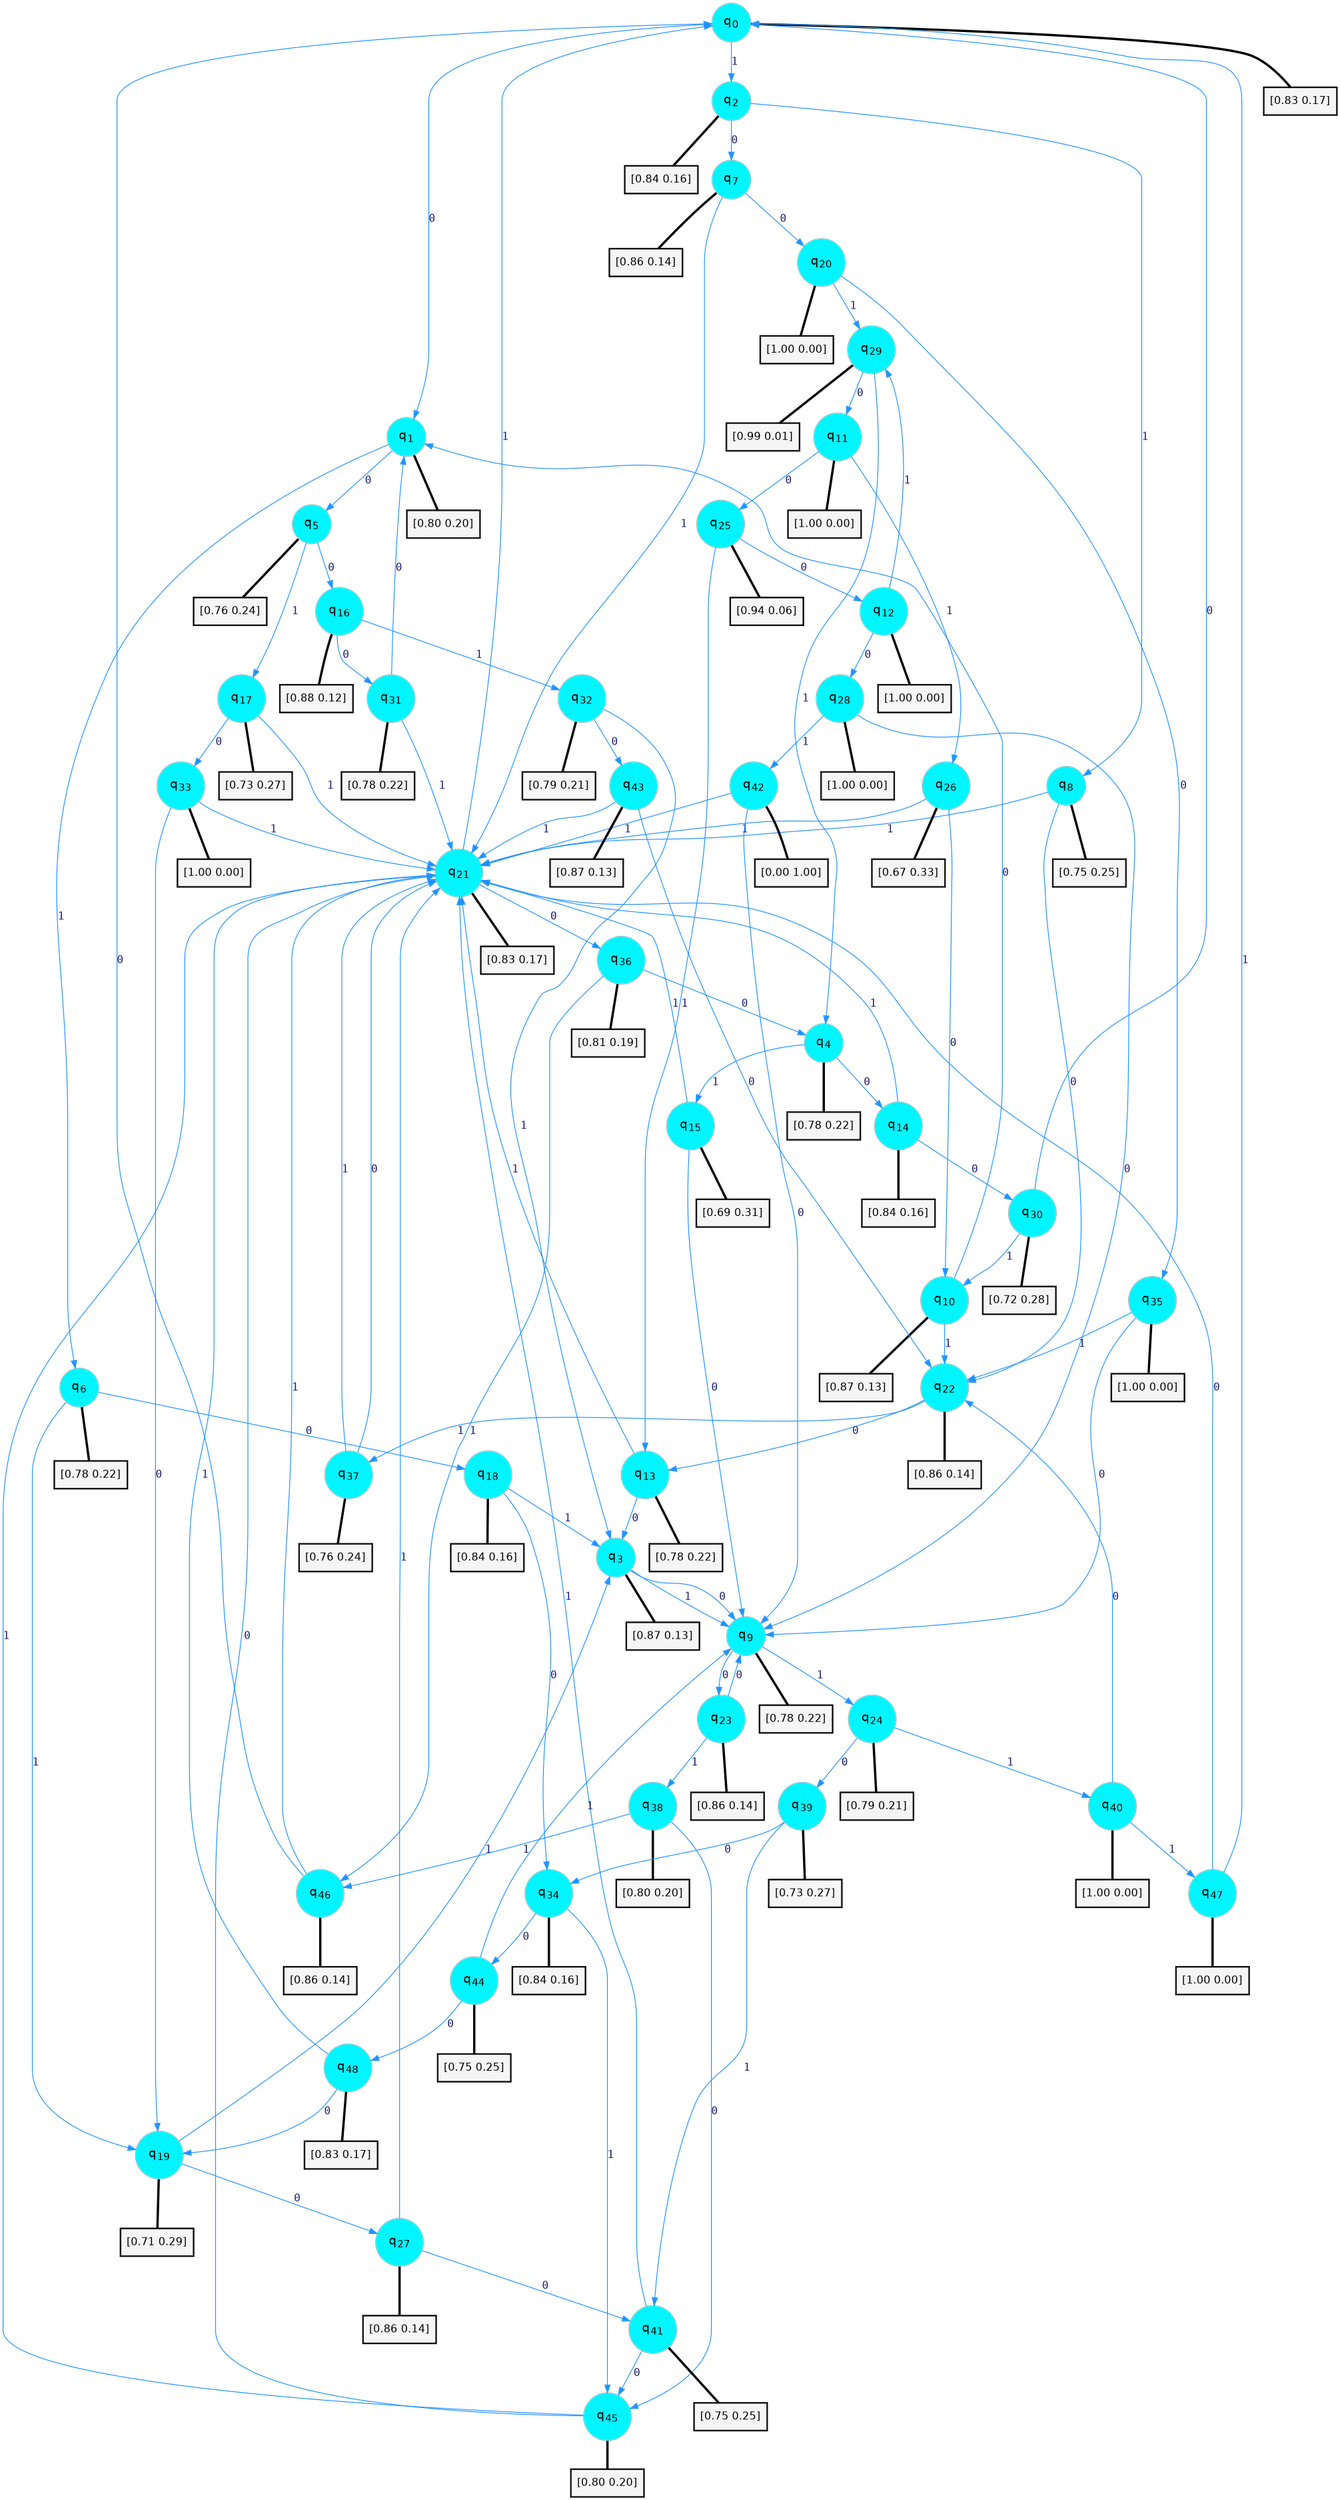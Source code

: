 digraph G {
graph [
bgcolor=transparent, dpi=300, rankdir=TD, size="40,25"];
node [
color=gray, fillcolor=turquoise1, fontcolor=black, fontname=Helvetica, fontsize=16, fontweight=bold, shape=circle, style=filled];
edge [
arrowsize=1, color=dodgerblue1, fontcolor=midnightblue, fontname=courier, fontweight=bold, penwidth=1, style=solid, weight=20];
0[label=<q<SUB>0</SUB>>];
1[label=<q<SUB>1</SUB>>];
2[label=<q<SUB>2</SUB>>];
3[label=<q<SUB>3</SUB>>];
4[label=<q<SUB>4</SUB>>];
5[label=<q<SUB>5</SUB>>];
6[label=<q<SUB>6</SUB>>];
7[label=<q<SUB>7</SUB>>];
8[label=<q<SUB>8</SUB>>];
9[label=<q<SUB>9</SUB>>];
10[label=<q<SUB>10</SUB>>];
11[label=<q<SUB>11</SUB>>];
12[label=<q<SUB>12</SUB>>];
13[label=<q<SUB>13</SUB>>];
14[label=<q<SUB>14</SUB>>];
15[label=<q<SUB>15</SUB>>];
16[label=<q<SUB>16</SUB>>];
17[label=<q<SUB>17</SUB>>];
18[label=<q<SUB>18</SUB>>];
19[label=<q<SUB>19</SUB>>];
20[label=<q<SUB>20</SUB>>];
21[label=<q<SUB>21</SUB>>];
22[label=<q<SUB>22</SUB>>];
23[label=<q<SUB>23</SUB>>];
24[label=<q<SUB>24</SUB>>];
25[label=<q<SUB>25</SUB>>];
26[label=<q<SUB>26</SUB>>];
27[label=<q<SUB>27</SUB>>];
28[label=<q<SUB>28</SUB>>];
29[label=<q<SUB>29</SUB>>];
30[label=<q<SUB>30</SUB>>];
31[label=<q<SUB>31</SUB>>];
32[label=<q<SUB>32</SUB>>];
33[label=<q<SUB>33</SUB>>];
34[label=<q<SUB>34</SUB>>];
35[label=<q<SUB>35</SUB>>];
36[label=<q<SUB>36</SUB>>];
37[label=<q<SUB>37</SUB>>];
38[label=<q<SUB>38</SUB>>];
39[label=<q<SUB>39</SUB>>];
40[label=<q<SUB>40</SUB>>];
41[label=<q<SUB>41</SUB>>];
42[label=<q<SUB>42</SUB>>];
43[label=<q<SUB>43</SUB>>];
44[label=<q<SUB>44</SUB>>];
45[label=<q<SUB>45</SUB>>];
46[label=<q<SUB>46</SUB>>];
47[label=<q<SUB>47</SUB>>];
48[label=<q<SUB>48</SUB>>];
49[label="[0.83 0.17]", shape=box,fontcolor=black, fontname=Helvetica, fontsize=14, penwidth=2, fillcolor=whitesmoke,color=black];
50[label="[0.80 0.20]", shape=box,fontcolor=black, fontname=Helvetica, fontsize=14, penwidth=2, fillcolor=whitesmoke,color=black];
51[label="[0.84 0.16]", shape=box,fontcolor=black, fontname=Helvetica, fontsize=14, penwidth=2, fillcolor=whitesmoke,color=black];
52[label="[0.87 0.13]", shape=box,fontcolor=black, fontname=Helvetica, fontsize=14, penwidth=2, fillcolor=whitesmoke,color=black];
53[label="[0.78 0.22]", shape=box,fontcolor=black, fontname=Helvetica, fontsize=14, penwidth=2, fillcolor=whitesmoke,color=black];
54[label="[0.76 0.24]", shape=box,fontcolor=black, fontname=Helvetica, fontsize=14, penwidth=2, fillcolor=whitesmoke,color=black];
55[label="[0.78 0.22]", shape=box,fontcolor=black, fontname=Helvetica, fontsize=14, penwidth=2, fillcolor=whitesmoke,color=black];
56[label="[0.86 0.14]", shape=box,fontcolor=black, fontname=Helvetica, fontsize=14, penwidth=2, fillcolor=whitesmoke,color=black];
57[label="[0.75 0.25]", shape=box,fontcolor=black, fontname=Helvetica, fontsize=14, penwidth=2, fillcolor=whitesmoke,color=black];
58[label="[0.78 0.22]", shape=box,fontcolor=black, fontname=Helvetica, fontsize=14, penwidth=2, fillcolor=whitesmoke,color=black];
59[label="[0.87 0.13]", shape=box,fontcolor=black, fontname=Helvetica, fontsize=14, penwidth=2, fillcolor=whitesmoke,color=black];
60[label="[1.00 0.00]", shape=box,fontcolor=black, fontname=Helvetica, fontsize=14, penwidth=2, fillcolor=whitesmoke,color=black];
61[label="[1.00 0.00]", shape=box,fontcolor=black, fontname=Helvetica, fontsize=14, penwidth=2, fillcolor=whitesmoke,color=black];
62[label="[0.78 0.22]", shape=box,fontcolor=black, fontname=Helvetica, fontsize=14, penwidth=2, fillcolor=whitesmoke,color=black];
63[label="[0.84 0.16]", shape=box,fontcolor=black, fontname=Helvetica, fontsize=14, penwidth=2, fillcolor=whitesmoke,color=black];
64[label="[0.69 0.31]", shape=box,fontcolor=black, fontname=Helvetica, fontsize=14, penwidth=2, fillcolor=whitesmoke,color=black];
65[label="[0.88 0.12]", shape=box,fontcolor=black, fontname=Helvetica, fontsize=14, penwidth=2, fillcolor=whitesmoke,color=black];
66[label="[0.73 0.27]", shape=box,fontcolor=black, fontname=Helvetica, fontsize=14, penwidth=2, fillcolor=whitesmoke,color=black];
67[label="[0.84 0.16]", shape=box,fontcolor=black, fontname=Helvetica, fontsize=14, penwidth=2, fillcolor=whitesmoke,color=black];
68[label="[0.71 0.29]", shape=box,fontcolor=black, fontname=Helvetica, fontsize=14, penwidth=2, fillcolor=whitesmoke,color=black];
69[label="[1.00 0.00]", shape=box,fontcolor=black, fontname=Helvetica, fontsize=14, penwidth=2, fillcolor=whitesmoke,color=black];
70[label="[0.83 0.17]", shape=box,fontcolor=black, fontname=Helvetica, fontsize=14, penwidth=2, fillcolor=whitesmoke,color=black];
71[label="[0.86 0.14]", shape=box,fontcolor=black, fontname=Helvetica, fontsize=14, penwidth=2, fillcolor=whitesmoke,color=black];
72[label="[0.86 0.14]", shape=box,fontcolor=black, fontname=Helvetica, fontsize=14, penwidth=2, fillcolor=whitesmoke,color=black];
73[label="[0.79 0.21]", shape=box,fontcolor=black, fontname=Helvetica, fontsize=14, penwidth=2, fillcolor=whitesmoke,color=black];
74[label="[0.94 0.06]", shape=box,fontcolor=black, fontname=Helvetica, fontsize=14, penwidth=2, fillcolor=whitesmoke,color=black];
75[label="[0.67 0.33]", shape=box,fontcolor=black, fontname=Helvetica, fontsize=14, penwidth=2, fillcolor=whitesmoke,color=black];
76[label="[0.86 0.14]", shape=box,fontcolor=black, fontname=Helvetica, fontsize=14, penwidth=2, fillcolor=whitesmoke,color=black];
77[label="[1.00 0.00]", shape=box,fontcolor=black, fontname=Helvetica, fontsize=14, penwidth=2, fillcolor=whitesmoke,color=black];
78[label="[0.99 0.01]", shape=box,fontcolor=black, fontname=Helvetica, fontsize=14, penwidth=2, fillcolor=whitesmoke,color=black];
79[label="[0.72 0.28]", shape=box,fontcolor=black, fontname=Helvetica, fontsize=14, penwidth=2, fillcolor=whitesmoke,color=black];
80[label="[0.78 0.22]", shape=box,fontcolor=black, fontname=Helvetica, fontsize=14, penwidth=2, fillcolor=whitesmoke,color=black];
81[label="[0.79 0.21]", shape=box,fontcolor=black, fontname=Helvetica, fontsize=14, penwidth=2, fillcolor=whitesmoke,color=black];
82[label="[1.00 0.00]", shape=box,fontcolor=black, fontname=Helvetica, fontsize=14, penwidth=2, fillcolor=whitesmoke,color=black];
83[label="[0.84 0.16]", shape=box,fontcolor=black, fontname=Helvetica, fontsize=14, penwidth=2, fillcolor=whitesmoke,color=black];
84[label="[1.00 0.00]", shape=box,fontcolor=black, fontname=Helvetica, fontsize=14, penwidth=2, fillcolor=whitesmoke,color=black];
85[label="[0.81 0.19]", shape=box,fontcolor=black, fontname=Helvetica, fontsize=14, penwidth=2, fillcolor=whitesmoke,color=black];
86[label="[0.76 0.24]", shape=box,fontcolor=black, fontname=Helvetica, fontsize=14, penwidth=2, fillcolor=whitesmoke,color=black];
87[label="[0.80 0.20]", shape=box,fontcolor=black, fontname=Helvetica, fontsize=14, penwidth=2, fillcolor=whitesmoke,color=black];
88[label="[0.73 0.27]", shape=box,fontcolor=black, fontname=Helvetica, fontsize=14, penwidth=2, fillcolor=whitesmoke,color=black];
89[label="[1.00 0.00]", shape=box,fontcolor=black, fontname=Helvetica, fontsize=14, penwidth=2, fillcolor=whitesmoke,color=black];
90[label="[0.75 0.25]", shape=box,fontcolor=black, fontname=Helvetica, fontsize=14, penwidth=2, fillcolor=whitesmoke,color=black];
91[label="[0.00 1.00]", shape=box,fontcolor=black, fontname=Helvetica, fontsize=14, penwidth=2, fillcolor=whitesmoke,color=black];
92[label="[0.87 0.13]", shape=box,fontcolor=black, fontname=Helvetica, fontsize=14, penwidth=2, fillcolor=whitesmoke,color=black];
93[label="[0.75 0.25]", shape=box,fontcolor=black, fontname=Helvetica, fontsize=14, penwidth=2, fillcolor=whitesmoke,color=black];
94[label="[0.80 0.20]", shape=box,fontcolor=black, fontname=Helvetica, fontsize=14, penwidth=2, fillcolor=whitesmoke,color=black];
95[label="[0.86 0.14]", shape=box,fontcolor=black, fontname=Helvetica, fontsize=14, penwidth=2, fillcolor=whitesmoke,color=black];
96[label="[1.00 0.00]", shape=box,fontcolor=black, fontname=Helvetica, fontsize=14, penwidth=2, fillcolor=whitesmoke,color=black];
97[label="[0.83 0.17]", shape=box,fontcolor=black, fontname=Helvetica, fontsize=14, penwidth=2, fillcolor=whitesmoke,color=black];
0->1 [label=0];
0->2 [label=1];
0->49 [arrowhead=none, penwidth=3,color=black];
1->5 [label=0];
1->6 [label=1];
1->50 [arrowhead=none, penwidth=3,color=black];
2->7 [label=0];
2->8 [label=1];
2->51 [arrowhead=none, penwidth=3,color=black];
3->9 [label=0];
3->9 [label=1];
3->52 [arrowhead=none, penwidth=3,color=black];
4->14 [label=0];
4->15 [label=1];
4->53 [arrowhead=none, penwidth=3,color=black];
5->16 [label=0];
5->17 [label=1];
5->54 [arrowhead=none, penwidth=3,color=black];
6->18 [label=0];
6->19 [label=1];
6->55 [arrowhead=none, penwidth=3,color=black];
7->20 [label=0];
7->21 [label=1];
7->56 [arrowhead=none, penwidth=3,color=black];
8->22 [label=0];
8->21 [label=1];
8->57 [arrowhead=none, penwidth=3,color=black];
9->23 [label=0];
9->24 [label=1];
9->58 [arrowhead=none, penwidth=3,color=black];
10->1 [label=0];
10->22 [label=1];
10->59 [arrowhead=none, penwidth=3,color=black];
11->25 [label=0];
11->26 [label=1];
11->60 [arrowhead=none, penwidth=3,color=black];
12->28 [label=0];
12->29 [label=1];
12->61 [arrowhead=none, penwidth=3,color=black];
13->3 [label=0];
13->21 [label=1];
13->62 [arrowhead=none, penwidth=3,color=black];
14->30 [label=0];
14->21 [label=1];
14->63 [arrowhead=none, penwidth=3,color=black];
15->9 [label=0];
15->21 [label=1];
15->64 [arrowhead=none, penwidth=3,color=black];
16->31 [label=0];
16->32 [label=1];
16->65 [arrowhead=none, penwidth=3,color=black];
17->33 [label=0];
17->21 [label=1];
17->66 [arrowhead=none, penwidth=3,color=black];
18->34 [label=0];
18->3 [label=1];
18->67 [arrowhead=none, penwidth=3,color=black];
19->27 [label=0];
19->3 [label=1];
19->68 [arrowhead=none, penwidth=3,color=black];
20->35 [label=0];
20->29 [label=1];
20->69 [arrowhead=none, penwidth=3,color=black];
21->36 [label=0];
21->0 [label=1];
21->70 [arrowhead=none, penwidth=3,color=black];
22->13 [label=0];
22->37 [label=1];
22->71 [arrowhead=none, penwidth=3,color=black];
23->9 [label=0];
23->38 [label=1];
23->72 [arrowhead=none, penwidth=3,color=black];
24->39 [label=0];
24->40 [label=1];
24->73 [arrowhead=none, penwidth=3,color=black];
25->12 [label=0];
25->13 [label=1];
25->74 [arrowhead=none, penwidth=3,color=black];
26->10 [label=0];
26->21 [label=1];
26->75 [arrowhead=none, penwidth=3,color=black];
27->41 [label=0];
27->21 [label=1];
27->76 [arrowhead=none, penwidth=3,color=black];
28->9 [label=0];
28->42 [label=1];
28->77 [arrowhead=none, penwidth=3,color=black];
29->11 [label=0];
29->4 [label=1];
29->78 [arrowhead=none, penwidth=3,color=black];
30->0 [label=0];
30->10 [label=1];
30->79 [arrowhead=none, penwidth=3,color=black];
31->1 [label=0];
31->21 [label=1];
31->80 [arrowhead=none, penwidth=3,color=black];
32->43 [label=0];
32->3 [label=1];
32->81 [arrowhead=none, penwidth=3,color=black];
33->19 [label=0];
33->21 [label=1];
33->82 [arrowhead=none, penwidth=3,color=black];
34->44 [label=0];
34->45 [label=1];
34->83 [arrowhead=none, penwidth=3,color=black];
35->9 [label=0];
35->22 [label=1];
35->84 [arrowhead=none, penwidth=3,color=black];
36->4 [label=0];
36->46 [label=1];
36->85 [arrowhead=none, penwidth=3,color=black];
37->21 [label=0];
37->21 [label=1];
37->86 [arrowhead=none, penwidth=3,color=black];
38->45 [label=0];
38->46 [label=1];
38->87 [arrowhead=none, penwidth=3,color=black];
39->34 [label=0];
39->41 [label=1];
39->88 [arrowhead=none, penwidth=3,color=black];
40->22 [label=0];
40->47 [label=1];
40->89 [arrowhead=none, penwidth=3,color=black];
41->45 [label=0];
41->21 [label=1];
41->90 [arrowhead=none, penwidth=3,color=black];
42->9 [label=0];
42->21 [label=1];
42->91 [arrowhead=none, penwidth=3,color=black];
43->22 [label=0];
43->21 [label=1];
43->92 [arrowhead=none, penwidth=3,color=black];
44->48 [label=0];
44->9 [label=1];
44->93 [arrowhead=none, penwidth=3,color=black];
45->21 [label=0];
45->21 [label=1];
45->94 [arrowhead=none, penwidth=3,color=black];
46->0 [label=0];
46->21 [label=1];
46->95 [arrowhead=none, penwidth=3,color=black];
47->21 [label=0];
47->0 [label=1];
47->96 [arrowhead=none, penwidth=3,color=black];
48->19 [label=0];
48->21 [label=1];
48->97 [arrowhead=none, penwidth=3,color=black];
}
